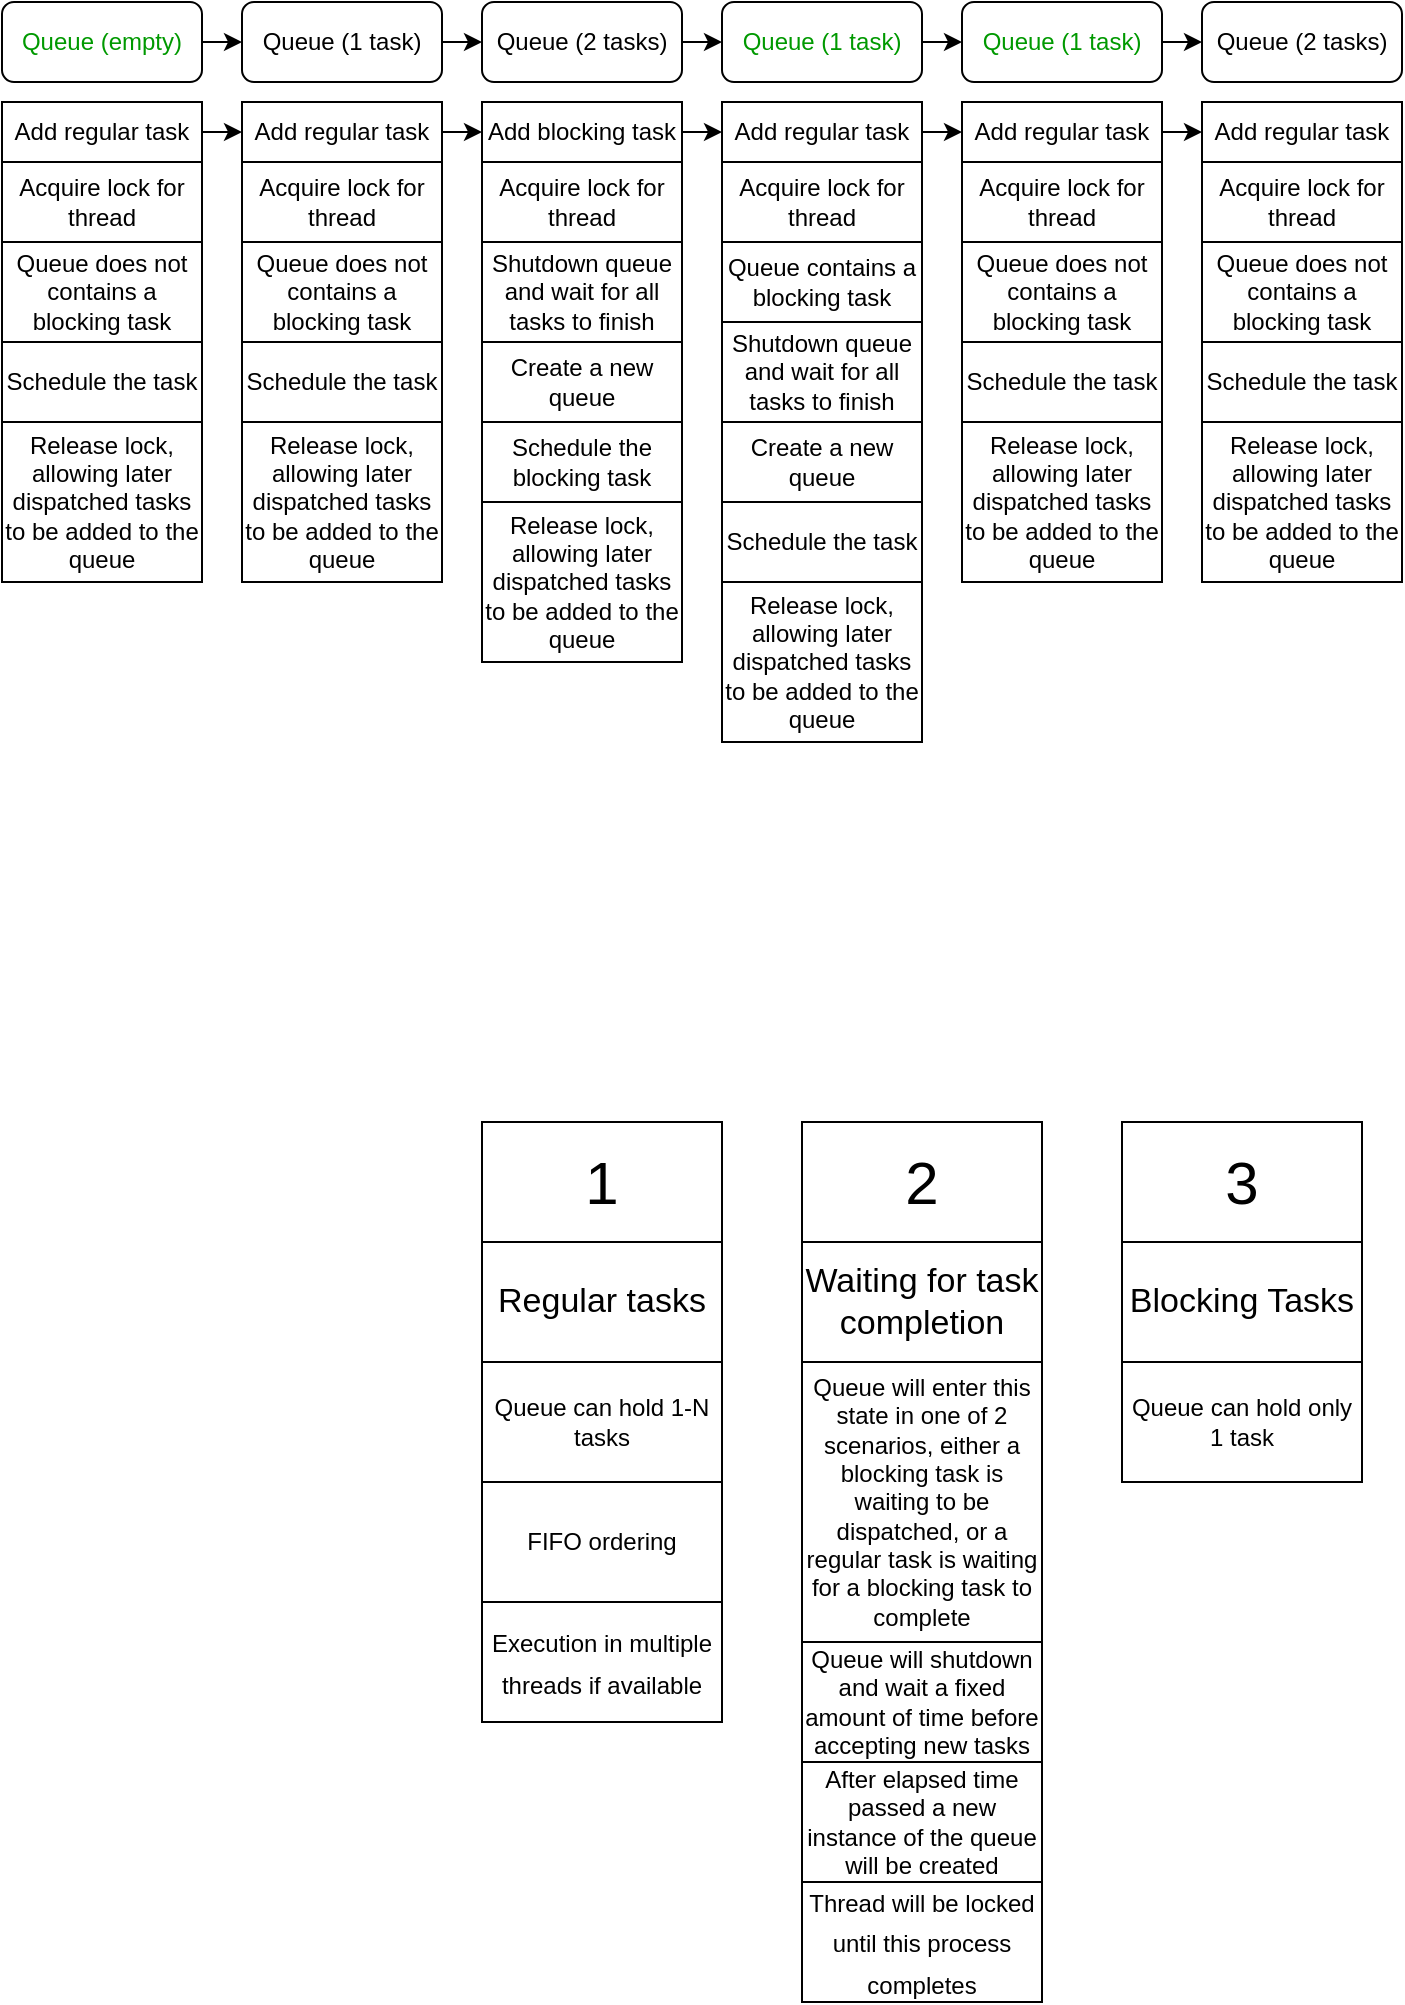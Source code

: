 <mxfile version="20.4.2" type="github">
  <diagram id="n3cvxkaPWhMtdKCeZVID" name="Page-1">
    <mxGraphModel dx="860" dy="485" grid="1" gridSize="10" guides="1" tooltips="1" connect="1" arrows="1" fold="1" page="1" pageScale="1" pageWidth="850" pageHeight="1100" math="0" shadow="0">
      <root>
        <mxCell id="0" />
        <mxCell id="1" parent="0" />
        <mxCell id="XFXWlrWmR0sICNFkQZzc-1" value="&lt;font color=&quot;#009900&quot;&gt;Queue (empty)&lt;/font&gt;" style="rounded=1;whiteSpace=wrap;html=1;" vertex="1" parent="1">
          <mxGeometry x="40" y="40" width="100" height="40" as="geometry" />
        </mxCell>
        <mxCell id="XFXWlrWmR0sICNFkQZzc-2" value="Add regular task" style="rounded=0;whiteSpace=wrap;html=1;" vertex="1" parent="1">
          <mxGeometry x="40" y="90" width="100" height="30" as="geometry" />
        </mxCell>
        <mxCell id="XFXWlrWmR0sICNFkQZzc-3" value="Queue (1 task)" style="rounded=1;whiteSpace=wrap;html=1;" vertex="1" parent="1">
          <mxGeometry x="160" y="40" width="100" height="40" as="geometry" />
        </mxCell>
        <mxCell id="XFXWlrWmR0sICNFkQZzc-4" value="Add regular task" style="rounded=0;whiteSpace=wrap;html=1;" vertex="1" parent="1">
          <mxGeometry x="160" y="90" width="100" height="30" as="geometry" />
        </mxCell>
        <mxCell id="XFXWlrWmR0sICNFkQZzc-5" value="Queue (2 tasks)" style="rounded=1;whiteSpace=wrap;html=1;" vertex="1" parent="1">
          <mxGeometry x="280" y="40" width="100" height="40" as="geometry" />
        </mxCell>
        <mxCell id="XFXWlrWmR0sICNFkQZzc-6" value="Add blocking task" style="rounded=0;whiteSpace=wrap;html=1;" vertex="1" parent="1">
          <mxGeometry x="280" y="90" width="100" height="30" as="geometry" />
        </mxCell>
        <mxCell id="XFXWlrWmR0sICNFkQZzc-7" value="" style="endArrow=classic;html=1;rounded=0;exitX=1;exitY=0.5;exitDx=0;exitDy=0;entryX=0;entryY=0.5;entryDx=0;entryDy=0;" edge="1" parent="1" source="XFXWlrWmR0sICNFkQZzc-1" target="XFXWlrWmR0sICNFkQZzc-3">
          <mxGeometry width="50" height="50" relative="1" as="geometry">
            <mxPoint x="260" y="150" as="sourcePoint" />
            <mxPoint x="310" y="100" as="targetPoint" />
          </mxGeometry>
        </mxCell>
        <mxCell id="XFXWlrWmR0sICNFkQZzc-8" value="" style="endArrow=classic;html=1;rounded=0;entryX=0;entryY=0.5;entryDx=0;entryDy=0;exitX=1;exitY=0.5;exitDx=0;exitDy=0;" edge="1" parent="1" source="XFXWlrWmR0sICNFkQZzc-2" target="XFXWlrWmR0sICNFkQZzc-4">
          <mxGeometry width="50" height="50" relative="1" as="geometry">
            <mxPoint x="140" y="120" as="sourcePoint" />
            <mxPoint x="200" y="120" as="targetPoint" />
          </mxGeometry>
        </mxCell>
        <mxCell id="XFXWlrWmR0sICNFkQZzc-9" value="" style="endArrow=classic;html=1;rounded=0;exitX=1;exitY=0.5;exitDx=0;exitDy=0;entryX=0;entryY=0.5;entryDx=0;entryDy=0;" edge="1" parent="1" source="XFXWlrWmR0sICNFkQZzc-3" target="XFXWlrWmR0sICNFkQZzc-5">
          <mxGeometry width="50" height="50" relative="1" as="geometry">
            <mxPoint x="180" y="90" as="sourcePoint" />
            <mxPoint x="220" y="90" as="targetPoint" />
          </mxGeometry>
        </mxCell>
        <mxCell id="XFXWlrWmR0sICNFkQZzc-10" value="" style="endArrow=classic;html=1;rounded=0;exitX=1;exitY=0.5;exitDx=0;exitDy=0;entryX=0;entryY=0.5;entryDx=0;entryDy=0;" edge="1" parent="1" source="XFXWlrWmR0sICNFkQZzc-4" target="XFXWlrWmR0sICNFkQZzc-6">
          <mxGeometry width="50" height="50" relative="1" as="geometry">
            <mxPoint x="190" y="90" as="sourcePoint" />
            <mxPoint x="230" y="90" as="targetPoint" />
          </mxGeometry>
        </mxCell>
        <mxCell id="XFXWlrWmR0sICNFkQZzc-11" value="Shutdown queue and wait for all tasks to finish" style="rounded=0;whiteSpace=wrap;html=1;" vertex="1" parent="1">
          <mxGeometry x="280" y="160" width="100" height="50" as="geometry" />
        </mxCell>
        <mxCell id="XFXWlrWmR0sICNFkQZzc-13" value="Create a new queue" style="rounded=0;whiteSpace=wrap;html=1;" vertex="1" parent="1">
          <mxGeometry x="280" y="210" width="100" height="40" as="geometry" />
        </mxCell>
        <mxCell id="XFXWlrWmR0sICNFkQZzc-15" value="Schedule the blocking task" style="rounded=0;whiteSpace=wrap;html=1;" vertex="1" parent="1">
          <mxGeometry x="280" y="250" width="100" height="40" as="geometry" />
        </mxCell>
        <mxCell id="XFXWlrWmR0sICNFkQZzc-16" value="&lt;font color=&quot;#009900&quot;&gt;Queue (1 task)&lt;/font&gt;" style="rounded=1;whiteSpace=wrap;html=1;" vertex="1" parent="1">
          <mxGeometry x="400" y="40" width="100" height="40" as="geometry" />
        </mxCell>
        <mxCell id="XFXWlrWmR0sICNFkQZzc-17" value="Acquire lock for thread" style="rounded=0;whiteSpace=wrap;html=1;" vertex="1" parent="1">
          <mxGeometry x="280" y="120" width="100" height="40" as="geometry" />
        </mxCell>
        <mxCell id="XFXWlrWmR0sICNFkQZzc-18" value="Release lock, allowing later dispatched tasks to be added to the queue" style="rounded=0;whiteSpace=wrap;html=1;" vertex="1" parent="1">
          <mxGeometry x="280" y="290" width="100" height="80" as="geometry" />
        </mxCell>
        <mxCell id="XFXWlrWmR0sICNFkQZzc-19" value="Add regular task" style="rounded=0;whiteSpace=wrap;html=1;" vertex="1" parent="1">
          <mxGeometry x="400" y="90" width="100" height="30" as="geometry" />
        </mxCell>
        <mxCell id="XFXWlrWmR0sICNFkQZzc-20" value="Queue contains a blocking task" style="rounded=0;whiteSpace=wrap;html=1;" vertex="1" parent="1">
          <mxGeometry x="400" y="160" width="100" height="40" as="geometry" />
        </mxCell>
        <mxCell id="XFXWlrWmR0sICNFkQZzc-21" value="Acquire lock for thread" style="rounded=0;whiteSpace=wrap;html=1;" vertex="1" parent="1">
          <mxGeometry x="400" y="120" width="100" height="40" as="geometry" />
        </mxCell>
        <mxCell id="XFXWlrWmR0sICNFkQZzc-22" value="Shutdown queue and wait for all tasks to finish" style="rounded=0;whiteSpace=wrap;html=1;" vertex="1" parent="1">
          <mxGeometry x="400" y="200" width="100" height="50" as="geometry" />
        </mxCell>
        <mxCell id="XFXWlrWmR0sICNFkQZzc-23" value="Create a new queue" style="rounded=0;whiteSpace=wrap;html=1;" vertex="1" parent="1">
          <mxGeometry x="400" y="250" width="100" height="40" as="geometry" />
        </mxCell>
        <mxCell id="XFXWlrWmR0sICNFkQZzc-24" value="Schedule the task" style="rounded=0;whiteSpace=wrap;html=1;" vertex="1" parent="1">
          <mxGeometry x="400" y="290" width="100" height="40" as="geometry" />
        </mxCell>
        <mxCell id="XFXWlrWmR0sICNFkQZzc-25" value="Release lock, allowing later dispatched tasks to be added to the queue" style="rounded=0;whiteSpace=wrap;html=1;" vertex="1" parent="1">
          <mxGeometry x="400" y="330" width="100" height="80" as="geometry" />
        </mxCell>
        <mxCell id="XFXWlrWmR0sICNFkQZzc-26" value="&lt;font color=&quot;#009900&quot;&gt;Queue (1 task)&lt;/font&gt;" style="rounded=1;whiteSpace=wrap;html=1;" vertex="1" parent="1">
          <mxGeometry x="520" y="40" width="100" height="40" as="geometry" />
        </mxCell>
        <mxCell id="XFXWlrWmR0sICNFkQZzc-27" value="Add regular task" style="rounded=0;whiteSpace=wrap;html=1;" vertex="1" parent="1">
          <mxGeometry x="520" y="90" width="100" height="30" as="geometry" />
        </mxCell>
        <mxCell id="XFXWlrWmR0sICNFkQZzc-28" value="Queue (2 tasks)" style="rounded=1;whiteSpace=wrap;html=1;" vertex="1" parent="1">
          <mxGeometry x="640" y="40" width="100" height="40" as="geometry" />
        </mxCell>
        <mxCell id="XFXWlrWmR0sICNFkQZzc-29" value="Add regular task" style="rounded=0;whiteSpace=wrap;html=1;" vertex="1" parent="1">
          <mxGeometry x="640" y="90" width="100" height="30" as="geometry" />
        </mxCell>
        <mxCell id="XFXWlrWmR0sICNFkQZzc-30" value="" style="endArrow=classic;html=1;rounded=0;exitX=1;exitY=0.5;exitDx=0;exitDy=0;entryX=0;entryY=0.5;entryDx=0;entryDy=0;" edge="1" parent="1" source="XFXWlrWmR0sICNFkQZzc-5" target="XFXWlrWmR0sICNFkQZzc-16">
          <mxGeometry width="50" height="50" relative="1" as="geometry">
            <mxPoint x="270" y="70" as="sourcePoint" />
            <mxPoint x="290" y="70" as="targetPoint" />
          </mxGeometry>
        </mxCell>
        <mxCell id="XFXWlrWmR0sICNFkQZzc-31" value="" style="endArrow=classic;html=1;rounded=0;exitX=1;exitY=0.5;exitDx=0;exitDy=0;entryX=0;entryY=0.5;entryDx=0;entryDy=0;" edge="1" parent="1" source="XFXWlrWmR0sICNFkQZzc-6" target="XFXWlrWmR0sICNFkQZzc-19">
          <mxGeometry width="50" height="50" relative="1" as="geometry">
            <mxPoint x="280" y="80" as="sourcePoint" />
            <mxPoint x="300" y="80" as="targetPoint" />
          </mxGeometry>
        </mxCell>
        <mxCell id="XFXWlrWmR0sICNFkQZzc-32" value="" style="endArrow=classic;html=1;rounded=0;exitX=1;exitY=0.5;exitDx=0;exitDy=0;entryX=0;entryY=0.5;entryDx=0;entryDy=0;" edge="1" parent="1" source="XFXWlrWmR0sICNFkQZzc-16" target="XFXWlrWmR0sICNFkQZzc-26">
          <mxGeometry width="50" height="50" relative="1" as="geometry">
            <mxPoint x="290" y="90" as="sourcePoint" />
            <mxPoint x="310" y="90" as="targetPoint" />
          </mxGeometry>
        </mxCell>
        <mxCell id="XFXWlrWmR0sICNFkQZzc-33" value="" style="endArrow=classic;html=1;rounded=0;exitX=1;exitY=0.5;exitDx=0;exitDy=0;entryX=0;entryY=0.5;entryDx=0;entryDy=0;" edge="1" parent="1" source="XFXWlrWmR0sICNFkQZzc-19" target="XFXWlrWmR0sICNFkQZzc-27">
          <mxGeometry width="50" height="50" relative="1" as="geometry">
            <mxPoint x="300" y="100" as="sourcePoint" />
            <mxPoint x="320" y="100" as="targetPoint" />
          </mxGeometry>
        </mxCell>
        <mxCell id="XFXWlrWmR0sICNFkQZzc-34" value="" style="endArrow=classic;html=1;rounded=0;exitX=1;exitY=0.5;exitDx=0;exitDy=0;entryX=0;entryY=0.5;entryDx=0;entryDy=0;" edge="1" parent="1" source="XFXWlrWmR0sICNFkQZzc-26" target="XFXWlrWmR0sICNFkQZzc-28">
          <mxGeometry width="50" height="50" relative="1" as="geometry">
            <mxPoint x="310" y="110" as="sourcePoint" />
            <mxPoint x="330" y="110" as="targetPoint" />
          </mxGeometry>
        </mxCell>
        <mxCell id="XFXWlrWmR0sICNFkQZzc-35" value="" style="endArrow=classic;html=1;rounded=0;exitX=1;exitY=0.5;exitDx=0;exitDy=0;entryX=0;entryY=0.5;entryDx=0;entryDy=0;" edge="1" parent="1" source="XFXWlrWmR0sICNFkQZzc-27" target="XFXWlrWmR0sICNFkQZzc-29">
          <mxGeometry width="50" height="50" relative="1" as="geometry">
            <mxPoint x="630" y="70" as="sourcePoint" />
            <mxPoint x="650" y="70" as="targetPoint" />
          </mxGeometry>
        </mxCell>
        <mxCell id="XFXWlrWmR0sICNFkQZzc-36" value="Acquire lock for thread" style="rounded=0;whiteSpace=wrap;html=1;" vertex="1" parent="1">
          <mxGeometry x="40" y="120" width="100" height="40" as="geometry" />
        </mxCell>
        <mxCell id="XFXWlrWmR0sICNFkQZzc-37" value="Queue does not contains a blocking task" style="rounded=0;whiteSpace=wrap;html=1;" vertex="1" parent="1">
          <mxGeometry x="40" y="160" width="100" height="50" as="geometry" />
        </mxCell>
        <mxCell id="XFXWlrWmR0sICNFkQZzc-38" value="Schedule the task" style="rounded=0;whiteSpace=wrap;html=1;" vertex="1" parent="1">
          <mxGeometry x="40" y="210" width="100" height="40" as="geometry" />
        </mxCell>
        <mxCell id="XFXWlrWmR0sICNFkQZzc-39" value="Release lock, allowing later dispatched tasks to be added to the queue" style="rounded=0;whiteSpace=wrap;html=1;" vertex="1" parent="1">
          <mxGeometry x="40" y="250" width="100" height="80" as="geometry" />
        </mxCell>
        <mxCell id="XFXWlrWmR0sICNFkQZzc-40" value="Acquire lock for thread" style="rounded=0;whiteSpace=wrap;html=1;" vertex="1" parent="1">
          <mxGeometry x="160" y="120" width="100" height="40" as="geometry" />
        </mxCell>
        <mxCell id="XFXWlrWmR0sICNFkQZzc-41" value="Queue does not contains a blocking task" style="rounded=0;whiteSpace=wrap;html=1;" vertex="1" parent="1">
          <mxGeometry x="160" y="160" width="100" height="50" as="geometry" />
        </mxCell>
        <mxCell id="XFXWlrWmR0sICNFkQZzc-42" value="Schedule the task" style="rounded=0;whiteSpace=wrap;html=1;" vertex="1" parent="1">
          <mxGeometry x="160" y="210" width="100" height="40" as="geometry" />
        </mxCell>
        <mxCell id="XFXWlrWmR0sICNFkQZzc-43" value="Release lock, allowing later dispatched tasks to be added to the queue" style="rounded=0;whiteSpace=wrap;html=1;" vertex="1" parent="1">
          <mxGeometry x="160" y="250" width="100" height="80" as="geometry" />
        </mxCell>
        <mxCell id="XFXWlrWmR0sICNFkQZzc-44" value="Acquire lock for thread" style="rounded=0;whiteSpace=wrap;html=1;" vertex="1" parent="1">
          <mxGeometry x="520" y="120" width="100" height="40" as="geometry" />
        </mxCell>
        <mxCell id="XFXWlrWmR0sICNFkQZzc-45" value="Queue does not contains a blocking task" style="rounded=0;whiteSpace=wrap;html=1;" vertex="1" parent="1">
          <mxGeometry x="520" y="160" width="100" height="50" as="geometry" />
        </mxCell>
        <mxCell id="XFXWlrWmR0sICNFkQZzc-46" value="Schedule the task" style="rounded=0;whiteSpace=wrap;html=1;" vertex="1" parent="1">
          <mxGeometry x="520" y="210" width="100" height="40" as="geometry" />
        </mxCell>
        <mxCell id="XFXWlrWmR0sICNFkQZzc-47" value="Release lock, allowing later dispatched tasks to be added to the queue" style="rounded=0;whiteSpace=wrap;html=1;" vertex="1" parent="1">
          <mxGeometry x="520" y="250" width="100" height="80" as="geometry" />
        </mxCell>
        <mxCell id="XFXWlrWmR0sICNFkQZzc-48" value="Acquire lock for thread" style="rounded=0;whiteSpace=wrap;html=1;" vertex="1" parent="1">
          <mxGeometry x="640" y="120" width="100" height="40" as="geometry" />
        </mxCell>
        <mxCell id="XFXWlrWmR0sICNFkQZzc-49" value="Queue does not contains a blocking task" style="rounded=0;whiteSpace=wrap;html=1;" vertex="1" parent="1">
          <mxGeometry x="640" y="160" width="100" height="50" as="geometry" />
        </mxCell>
        <mxCell id="XFXWlrWmR0sICNFkQZzc-50" value="Schedule the task" style="rounded=0;whiteSpace=wrap;html=1;" vertex="1" parent="1">
          <mxGeometry x="640" y="210" width="100" height="40" as="geometry" />
        </mxCell>
        <mxCell id="XFXWlrWmR0sICNFkQZzc-51" value="Release lock, allowing later dispatched tasks to be added to the queue" style="rounded=0;whiteSpace=wrap;html=1;" vertex="1" parent="1">
          <mxGeometry x="640" y="250" width="100" height="80" as="geometry" />
        </mxCell>
        <mxCell id="XFXWlrWmR0sICNFkQZzc-52" value="&lt;font color=&quot;#000000&quot;&gt;&lt;font style=&quot;font-size: 17px;&quot;&gt;Regular tasks&lt;/font&gt;&lt;br&gt;&lt;/font&gt;" style="rounded=0;whiteSpace=wrap;html=1;fontColor=#009900;" vertex="1" parent="1">
          <mxGeometry x="280" y="660" width="120" height="60" as="geometry" />
        </mxCell>
        <mxCell id="XFXWlrWmR0sICNFkQZzc-53" value="Queue can hold 1-N tasks" style="rounded=0;whiteSpace=wrap;html=1;fontColor=#000000;" vertex="1" parent="1">
          <mxGeometry x="280" y="720" width="120" height="60" as="geometry" />
        </mxCell>
        <mxCell id="XFXWlrWmR0sICNFkQZzc-54" value="FIFO ordering" style="rounded=0;whiteSpace=wrap;html=1;fontColor=#000000;" vertex="1" parent="1">
          <mxGeometry x="280" y="780" width="120" height="60" as="geometry" />
        </mxCell>
        <mxCell id="XFXWlrWmR0sICNFkQZzc-55" value="&lt;span style=&quot;font-size: 12px;&quot;&gt;Execution in multiple threads if available&lt;/span&gt;" style="rounded=0;whiteSpace=wrap;html=1;fontSize=17;fontColor=#000000;" vertex="1" parent="1">
          <mxGeometry x="280" y="840" width="120" height="60" as="geometry" />
        </mxCell>
        <mxCell id="XFXWlrWmR0sICNFkQZzc-56" value="&lt;font color=&quot;#000000&quot;&gt;&lt;font style=&quot;font-size: 17px;&quot;&gt;Blocking Tasks&lt;/font&gt;&lt;br&gt;&lt;/font&gt;" style="rounded=0;whiteSpace=wrap;html=1;fontColor=#009900;" vertex="1" parent="1">
          <mxGeometry x="600" y="660" width="120" height="60" as="geometry" />
        </mxCell>
        <mxCell id="XFXWlrWmR0sICNFkQZzc-57" value="Queue can hold only 1 task" style="rounded=0;whiteSpace=wrap;html=1;fontColor=#000000;" vertex="1" parent="1">
          <mxGeometry x="600" y="720" width="120" height="60" as="geometry" />
        </mxCell>
        <mxCell id="XFXWlrWmR0sICNFkQZzc-60" value="&lt;font color=&quot;#000000&quot;&gt;&lt;font style=&quot;font-size: 17px;&quot;&gt;Waiting for task completion&lt;/font&gt;&lt;br&gt;&lt;/font&gt;" style="rounded=0;whiteSpace=wrap;html=1;fontColor=#009900;" vertex="1" parent="1">
          <mxGeometry x="440" y="660" width="120" height="60" as="geometry" />
        </mxCell>
        <mxCell id="XFXWlrWmR0sICNFkQZzc-61" value="Queue will shutdown and wait a fixed amount of time before accepting new tasks" style="rounded=0;whiteSpace=wrap;html=1;fontColor=#000000;" vertex="1" parent="1">
          <mxGeometry x="440" y="860" width="120" height="60" as="geometry" />
        </mxCell>
        <mxCell id="XFXWlrWmR0sICNFkQZzc-62" value="After elapsed time passed a new instance of the queue will be created" style="rounded=0;whiteSpace=wrap;html=1;fontColor=#000000;" vertex="1" parent="1">
          <mxGeometry x="440" y="920" width="120" height="60" as="geometry" />
        </mxCell>
        <mxCell id="XFXWlrWmR0sICNFkQZzc-63" value="&lt;span style=&quot;font-size: 12px;&quot;&gt;Thread will be locked until this process completes&lt;/span&gt;" style="rounded=0;whiteSpace=wrap;html=1;fontSize=17;fontColor=#000000;" vertex="1" parent="1">
          <mxGeometry x="440" y="980" width="120" height="60" as="geometry" />
        </mxCell>
        <mxCell id="XFXWlrWmR0sICNFkQZzc-64" value="Queue will enter this state in one of 2 scenarios, either a blocking task is waiting to be dispatched, or a regular task is waiting for a blocking task to complete" style="rounded=0;whiteSpace=wrap;html=1;fontSize=12;fontColor=#000000;" vertex="1" parent="1">
          <mxGeometry x="440" y="720" width="120" height="140" as="geometry" />
        </mxCell>
        <mxCell id="XFXWlrWmR0sICNFkQZzc-65" value="&lt;font style=&quot;font-size: 30px;&quot;&gt;1&lt;/font&gt;" style="rounded=0;whiteSpace=wrap;html=1;fontSize=12;fontColor=#000000;" vertex="1" parent="1">
          <mxGeometry x="280" y="600" width="120" height="60" as="geometry" />
        </mxCell>
        <mxCell id="XFXWlrWmR0sICNFkQZzc-66" value="&lt;font style=&quot;font-size: 30px;&quot;&gt;2&lt;/font&gt;" style="rounded=0;whiteSpace=wrap;html=1;fontSize=12;fontColor=#000000;" vertex="1" parent="1">
          <mxGeometry x="440" y="600" width="120" height="60" as="geometry" />
        </mxCell>
        <mxCell id="XFXWlrWmR0sICNFkQZzc-67" value="&lt;font style=&quot;font-size: 30px;&quot;&gt;3&lt;/font&gt;" style="rounded=0;whiteSpace=wrap;html=1;fontSize=12;fontColor=#000000;" vertex="1" parent="1">
          <mxGeometry x="600" y="600" width="120" height="60" as="geometry" />
        </mxCell>
      </root>
    </mxGraphModel>
  </diagram>
</mxfile>
